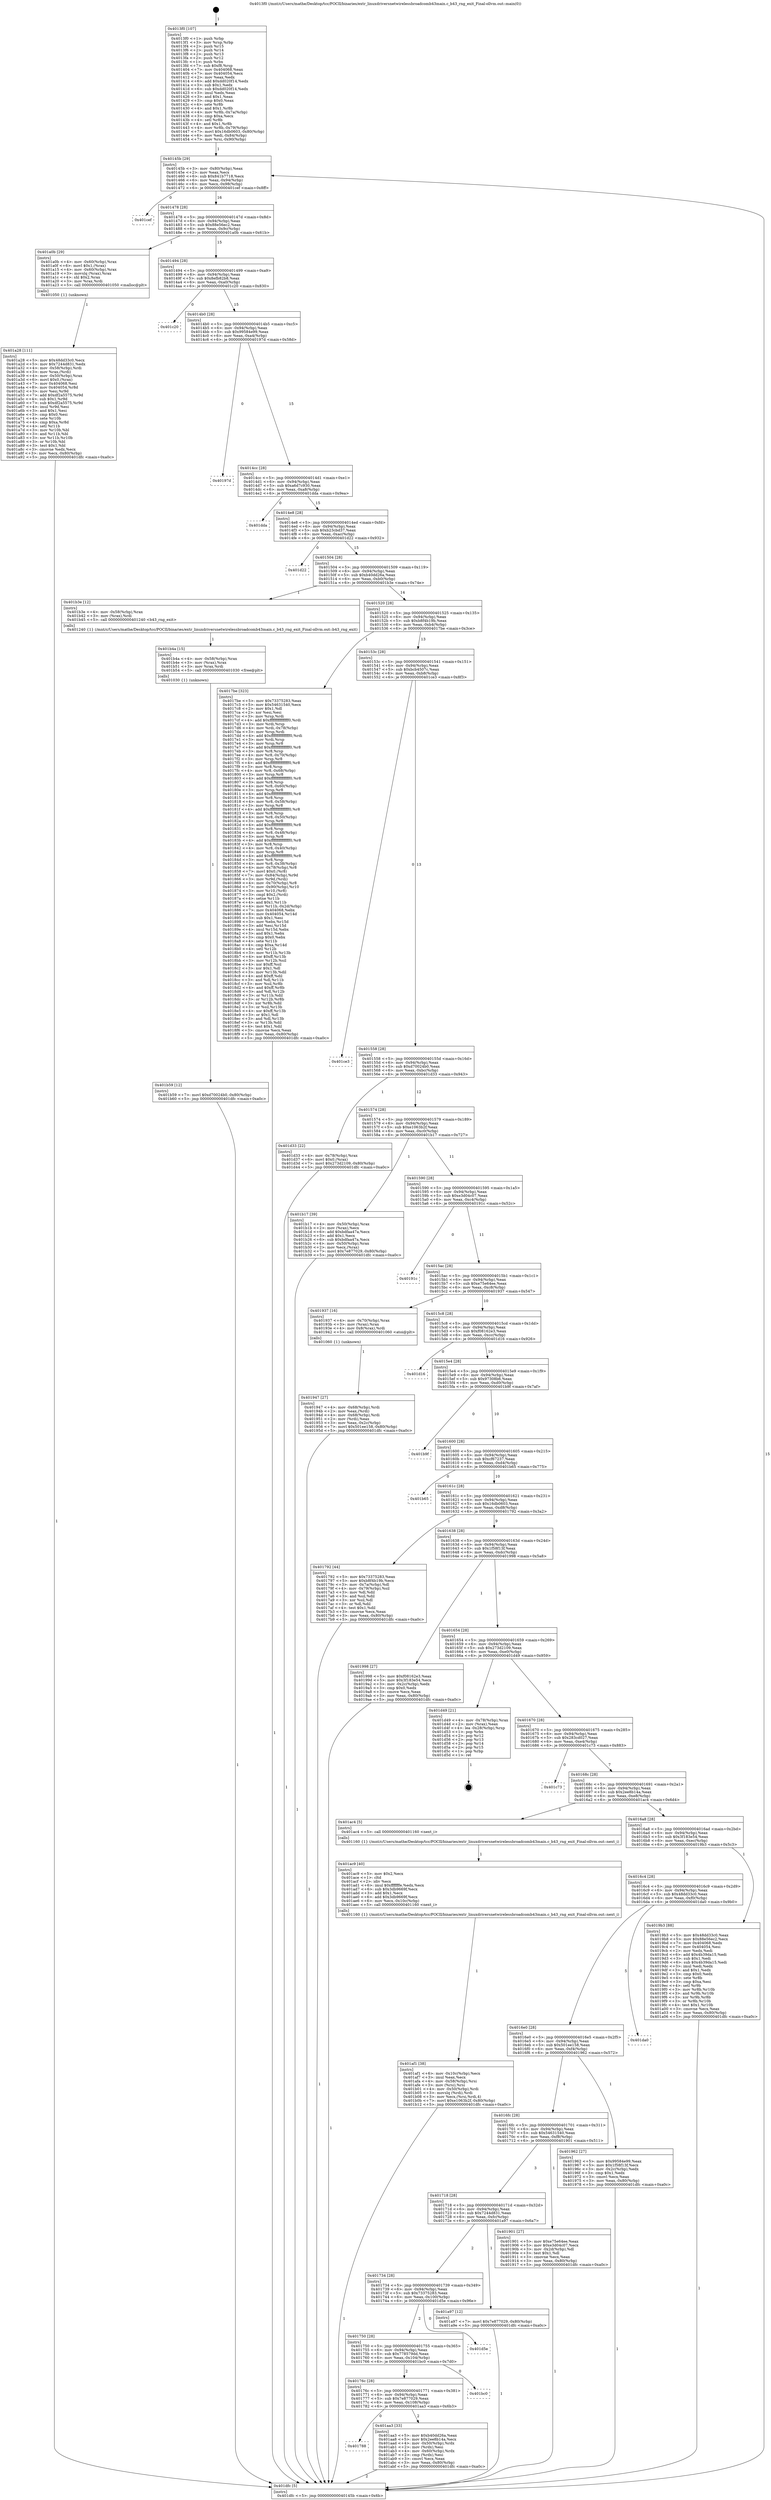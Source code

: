 digraph "0x4013f0" {
  label = "0x4013f0 (/mnt/c/Users/mathe/Desktop/tcc/POCII/binaries/extr_linuxdriversnetwirelessbroadcomb43main.c_b43_rng_exit_Final-ollvm.out::main(0))"
  labelloc = "t"
  node[shape=record]

  Entry [label="",width=0.3,height=0.3,shape=circle,fillcolor=black,style=filled]
  "0x40145b" [label="{
     0x40145b [29]\l
     | [instrs]\l
     &nbsp;&nbsp;0x40145b \<+3\>: mov -0x80(%rbp),%eax\l
     &nbsp;&nbsp;0x40145e \<+2\>: mov %eax,%ecx\l
     &nbsp;&nbsp;0x401460 \<+6\>: sub $0x841b7718,%ecx\l
     &nbsp;&nbsp;0x401466 \<+6\>: mov %eax,-0x94(%rbp)\l
     &nbsp;&nbsp;0x40146c \<+6\>: mov %ecx,-0x98(%rbp)\l
     &nbsp;&nbsp;0x401472 \<+6\>: je 0000000000401cef \<main+0x8ff\>\l
  }"]
  "0x401cef" [label="{
     0x401cef\l
  }", style=dashed]
  "0x401478" [label="{
     0x401478 [28]\l
     | [instrs]\l
     &nbsp;&nbsp;0x401478 \<+5\>: jmp 000000000040147d \<main+0x8d\>\l
     &nbsp;&nbsp;0x40147d \<+6\>: mov -0x94(%rbp),%eax\l
     &nbsp;&nbsp;0x401483 \<+5\>: sub $0x88e56ec2,%eax\l
     &nbsp;&nbsp;0x401488 \<+6\>: mov %eax,-0x9c(%rbp)\l
     &nbsp;&nbsp;0x40148e \<+6\>: je 0000000000401a0b \<main+0x61b\>\l
  }"]
  Exit [label="",width=0.3,height=0.3,shape=circle,fillcolor=black,style=filled,peripheries=2]
  "0x401a0b" [label="{
     0x401a0b [29]\l
     | [instrs]\l
     &nbsp;&nbsp;0x401a0b \<+4\>: mov -0x60(%rbp),%rax\l
     &nbsp;&nbsp;0x401a0f \<+6\>: movl $0x1,(%rax)\l
     &nbsp;&nbsp;0x401a15 \<+4\>: mov -0x60(%rbp),%rax\l
     &nbsp;&nbsp;0x401a19 \<+3\>: movslq (%rax),%rax\l
     &nbsp;&nbsp;0x401a1c \<+4\>: shl $0x2,%rax\l
     &nbsp;&nbsp;0x401a20 \<+3\>: mov %rax,%rdi\l
     &nbsp;&nbsp;0x401a23 \<+5\>: call 0000000000401050 \<malloc@plt\>\l
     | [calls]\l
     &nbsp;&nbsp;0x401050 \{1\} (unknown)\l
  }"]
  "0x401494" [label="{
     0x401494 [28]\l
     | [instrs]\l
     &nbsp;&nbsp;0x401494 \<+5\>: jmp 0000000000401499 \<main+0xa9\>\l
     &nbsp;&nbsp;0x401499 \<+6\>: mov -0x94(%rbp),%eax\l
     &nbsp;&nbsp;0x40149f \<+5\>: sub $0x8efb82b8,%eax\l
     &nbsp;&nbsp;0x4014a4 \<+6\>: mov %eax,-0xa0(%rbp)\l
     &nbsp;&nbsp;0x4014aa \<+6\>: je 0000000000401c20 \<main+0x830\>\l
  }"]
  "0x401b59" [label="{
     0x401b59 [12]\l
     | [instrs]\l
     &nbsp;&nbsp;0x401b59 \<+7\>: movl $0xd70024b0,-0x80(%rbp)\l
     &nbsp;&nbsp;0x401b60 \<+5\>: jmp 0000000000401dfc \<main+0xa0c\>\l
  }"]
  "0x401c20" [label="{
     0x401c20\l
  }", style=dashed]
  "0x4014b0" [label="{
     0x4014b0 [28]\l
     | [instrs]\l
     &nbsp;&nbsp;0x4014b0 \<+5\>: jmp 00000000004014b5 \<main+0xc5\>\l
     &nbsp;&nbsp;0x4014b5 \<+6\>: mov -0x94(%rbp),%eax\l
     &nbsp;&nbsp;0x4014bb \<+5\>: sub $0x99584e99,%eax\l
     &nbsp;&nbsp;0x4014c0 \<+6\>: mov %eax,-0xa4(%rbp)\l
     &nbsp;&nbsp;0x4014c6 \<+6\>: je 000000000040197d \<main+0x58d\>\l
  }"]
  "0x401b4a" [label="{
     0x401b4a [15]\l
     | [instrs]\l
     &nbsp;&nbsp;0x401b4a \<+4\>: mov -0x58(%rbp),%rax\l
     &nbsp;&nbsp;0x401b4e \<+3\>: mov (%rax),%rax\l
     &nbsp;&nbsp;0x401b51 \<+3\>: mov %rax,%rdi\l
     &nbsp;&nbsp;0x401b54 \<+5\>: call 0000000000401030 \<free@plt\>\l
     | [calls]\l
     &nbsp;&nbsp;0x401030 \{1\} (unknown)\l
  }"]
  "0x40197d" [label="{
     0x40197d\l
  }", style=dashed]
  "0x4014cc" [label="{
     0x4014cc [28]\l
     | [instrs]\l
     &nbsp;&nbsp;0x4014cc \<+5\>: jmp 00000000004014d1 \<main+0xe1\>\l
     &nbsp;&nbsp;0x4014d1 \<+6\>: mov -0x94(%rbp),%eax\l
     &nbsp;&nbsp;0x4014d7 \<+5\>: sub $0xa6d7c930,%eax\l
     &nbsp;&nbsp;0x4014dc \<+6\>: mov %eax,-0xa8(%rbp)\l
     &nbsp;&nbsp;0x4014e2 \<+6\>: je 0000000000401dda \<main+0x9ea\>\l
  }"]
  "0x401af1" [label="{
     0x401af1 [38]\l
     | [instrs]\l
     &nbsp;&nbsp;0x401af1 \<+6\>: mov -0x10c(%rbp),%ecx\l
     &nbsp;&nbsp;0x401af7 \<+3\>: imul %eax,%ecx\l
     &nbsp;&nbsp;0x401afa \<+4\>: mov -0x58(%rbp),%rsi\l
     &nbsp;&nbsp;0x401afe \<+3\>: mov (%rsi),%rsi\l
     &nbsp;&nbsp;0x401b01 \<+4\>: mov -0x50(%rbp),%rdi\l
     &nbsp;&nbsp;0x401b05 \<+3\>: movslq (%rdi),%rdi\l
     &nbsp;&nbsp;0x401b08 \<+3\>: mov %ecx,(%rsi,%rdi,4)\l
     &nbsp;&nbsp;0x401b0b \<+7\>: movl $0xe1063b2f,-0x80(%rbp)\l
     &nbsp;&nbsp;0x401b12 \<+5\>: jmp 0000000000401dfc \<main+0xa0c\>\l
  }"]
  "0x401dda" [label="{
     0x401dda\l
  }", style=dashed]
  "0x4014e8" [label="{
     0x4014e8 [28]\l
     | [instrs]\l
     &nbsp;&nbsp;0x4014e8 \<+5\>: jmp 00000000004014ed \<main+0xfd\>\l
     &nbsp;&nbsp;0x4014ed \<+6\>: mov -0x94(%rbp),%eax\l
     &nbsp;&nbsp;0x4014f3 \<+5\>: sub $0xb23cbd37,%eax\l
     &nbsp;&nbsp;0x4014f8 \<+6\>: mov %eax,-0xac(%rbp)\l
     &nbsp;&nbsp;0x4014fe \<+6\>: je 0000000000401d22 \<main+0x932\>\l
  }"]
  "0x401ac9" [label="{
     0x401ac9 [40]\l
     | [instrs]\l
     &nbsp;&nbsp;0x401ac9 \<+5\>: mov $0x2,%ecx\l
     &nbsp;&nbsp;0x401ace \<+1\>: cltd\l
     &nbsp;&nbsp;0x401acf \<+2\>: idiv %ecx\l
     &nbsp;&nbsp;0x401ad1 \<+6\>: imul $0xfffffffe,%edx,%ecx\l
     &nbsp;&nbsp;0x401ad7 \<+6\>: sub $0x3db9669f,%ecx\l
     &nbsp;&nbsp;0x401add \<+3\>: add $0x1,%ecx\l
     &nbsp;&nbsp;0x401ae0 \<+6\>: add $0x3db9669f,%ecx\l
     &nbsp;&nbsp;0x401ae6 \<+6\>: mov %ecx,-0x10c(%rbp)\l
     &nbsp;&nbsp;0x401aec \<+5\>: call 0000000000401160 \<next_i\>\l
     | [calls]\l
     &nbsp;&nbsp;0x401160 \{1\} (/mnt/c/Users/mathe/Desktop/tcc/POCII/binaries/extr_linuxdriversnetwirelessbroadcomb43main.c_b43_rng_exit_Final-ollvm.out::next_i)\l
  }"]
  "0x401d22" [label="{
     0x401d22\l
  }", style=dashed]
  "0x401504" [label="{
     0x401504 [28]\l
     | [instrs]\l
     &nbsp;&nbsp;0x401504 \<+5\>: jmp 0000000000401509 \<main+0x119\>\l
     &nbsp;&nbsp;0x401509 \<+6\>: mov -0x94(%rbp),%eax\l
     &nbsp;&nbsp;0x40150f \<+5\>: sub $0xb40dd26a,%eax\l
     &nbsp;&nbsp;0x401514 \<+6\>: mov %eax,-0xb0(%rbp)\l
     &nbsp;&nbsp;0x40151a \<+6\>: je 0000000000401b3e \<main+0x74e\>\l
  }"]
  "0x401788" [label="{
     0x401788\l
  }", style=dashed]
  "0x401b3e" [label="{
     0x401b3e [12]\l
     | [instrs]\l
     &nbsp;&nbsp;0x401b3e \<+4\>: mov -0x58(%rbp),%rax\l
     &nbsp;&nbsp;0x401b42 \<+3\>: mov (%rax),%rdi\l
     &nbsp;&nbsp;0x401b45 \<+5\>: call 0000000000401240 \<b43_rng_exit\>\l
     | [calls]\l
     &nbsp;&nbsp;0x401240 \{1\} (/mnt/c/Users/mathe/Desktop/tcc/POCII/binaries/extr_linuxdriversnetwirelessbroadcomb43main.c_b43_rng_exit_Final-ollvm.out::b43_rng_exit)\l
  }"]
  "0x401520" [label="{
     0x401520 [28]\l
     | [instrs]\l
     &nbsp;&nbsp;0x401520 \<+5\>: jmp 0000000000401525 \<main+0x135\>\l
     &nbsp;&nbsp;0x401525 \<+6\>: mov -0x94(%rbp),%eax\l
     &nbsp;&nbsp;0x40152b \<+5\>: sub $0xb8f4b19b,%eax\l
     &nbsp;&nbsp;0x401530 \<+6\>: mov %eax,-0xb4(%rbp)\l
     &nbsp;&nbsp;0x401536 \<+6\>: je 00000000004017be \<main+0x3ce\>\l
  }"]
  "0x401aa3" [label="{
     0x401aa3 [33]\l
     | [instrs]\l
     &nbsp;&nbsp;0x401aa3 \<+5\>: mov $0xb40dd26a,%eax\l
     &nbsp;&nbsp;0x401aa8 \<+5\>: mov $0x2ee8b14a,%ecx\l
     &nbsp;&nbsp;0x401aad \<+4\>: mov -0x50(%rbp),%rdx\l
     &nbsp;&nbsp;0x401ab1 \<+2\>: mov (%rdx),%esi\l
     &nbsp;&nbsp;0x401ab3 \<+4\>: mov -0x60(%rbp),%rdx\l
     &nbsp;&nbsp;0x401ab7 \<+2\>: cmp (%rdx),%esi\l
     &nbsp;&nbsp;0x401ab9 \<+3\>: cmovl %ecx,%eax\l
     &nbsp;&nbsp;0x401abc \<+3\>: mov %eax,-0x80(%rbp)\l
     &nbsp;&nbsp;0x401abf \<+5\>: jmp 0000000000401dfc \<main+0xa0c\>\l
  }"]
  "0x4017be" [label="{
     0x4017be [323]\l
     | [instrs]\l
     &nbsp;&nbsp;0x4017be \<+5\>: mov $0x73375283,%eax\l
     &nbsp;&nbsp;0x4017c3 \<+5\>: mov $0x54631540,%ecx\l
     &nbsp;&nbsp;0x4017c8 \<+2\>: mov $0x1,%dl\l
     &nbsp;&nbsp;0x4017ca \<+2\>: xor %esi,%esi\l
     &nbsp;&nbsp;0x4017cc \<+3\>: mov %rsp,%rdi\l
     &nbsp;&nbsp;0x4017cf \<+4\>: add $0xfffffffffffffff0,%rdi\l
     &nbsp;&nbsp;0x4017d3 \<+3\>: mov %rdi,%rsp\l
     &nbsp;&nbsp;0x4017d6 \<+4\>: mov %rdi,-0x78(%rbp)\l
     &nbsp;&nbsp;0x4017da \<+3\>: mov %rsp,%rdi\l
     &nbsp;&nbsp;0x4017dd \<+4\>: add $0xfffffffffffffff0,%rdi\l
     &nbsp;&nbsp;0x4017e1 \<+3\>: mov %rdi,%rsp\l
     &nbsp;&nbsp;0x4017e4 \<+3\>: mov %rsp,%r8\l
     &nbsp;&nbsp;0x4017e7 \<+4\>: add $0xfffffffffffffff0,%r8\l
     &nbsp;&nbsp;0x4017eb \<+3\>: mov %r8,%rsp\l
     &nbsp;&nbsp;0x4017ee \<+4\>: mov %r8,-0x70(%rbp)\l
     &nbsp;&nbsp;0x4017f2 \<+3\>: mov %rsp,%r8\l
     &nbsp;&nbsp;0x4017f5 \<+4\>: add $0xfffffffffffffff0,%r8\l
     &nbsp;&nbsp;0x4017f9 \<+3\>: mov %r8,%rsp\l
     &nbsp;&nbsp;0x4017fc \<+4\>: mov %r8,-0x68(%rbp)\l
     &nbsp;&nbsp;0x401800 \<+3\>: mov %rsp,%r8\l
     &nbsp;&nbsp;0x401803 \<+4\>: add $0xfffffffffffffff0,%r8\l
     &nbsp;&nbsp;0x401807 \<+3\>: mov %r8,%rsp\l
     &nbsp;&nbsp;0x40180a \<+4\>: mov %r8,-0x60(%rbp)\l
     &nbsp;&nbsp;0x40180e \<+3\>: mov %rsp,%r8\l
     &nbsp;&nbsp;0x401811 \<+4\>: add $0xfffffffffffffff0,%r8\l
     &nbsp;&nbsp;0x401815 \<+3\>: mov %r8,%rsp\l
     &nbsp;&nbsp;0x401818 \<+4\>: mov %r8,-0x58(%rbp)\l
     &nbsp;&nbsp;0x40181c \<+3\>: mov %rsp,%r8\l
     &nbsp;&nbsp;0x40181f \<+4\>: add $0xfffffffffffffff0,%r8\l
     &nbsp;&nbsp;0x401823 \<+3\>: mov %r8,%rsp\l
     &nbsp;&nbsp;0x401826 \<+4\>: mov %r8,-0x50(%rbp)\l
     &nbsp;&nbsp;0x40182a \<+3\>: mov %rsp,%r8\l
     &nbsp;&nbsp;0x40182d \<+4\>: add $0xfffffffffffffff0,%r8\l
     &nbsp;&nbsp;0x401831 \<+3\>: mov %r8,%rsp\l
     &nbsp;&nbsp;0x401834 \<+4\>: mov %r8,-0x48(%rbp)\l
     &nbsp;&nbsp;0x401838 \<+3\>: mov %rsp,%r8\l
     &nbsp;&nbsp;0x40183b \<+4\>: add $0xfffffffffffffff0,%r8\l
     &nbsp;&nbsp;0x40183f \<+3\>: mov %r8,%rsp\l
     &nbsp;&nbsp;0x401842 \<+4\>: mov %r8,-0x40(%rbp)\l
     &nbsp;&nbsp;0x401846 \<+3\>: mov %rsp,%r8\l
     &nbsp;&nbsp;0x401849 \<+4\>: add $0xfffffffffffffff0,%r8\l
     &nbsp;&nbsp;0x40184d \<+3\>: mov %r8,%rsp\l
     &nbsp;&nbsp;0x401850 \<+4\>: mov %r8,-0x38(%rbp)\l
     &nbsp;&nbsp;0x401854 \<+4\>: mov -0x78(%rbp),%r8\l
     &nbsp;&nbsp;0x401858 \<+7\>: movl $0x0,(%r8)\l
     &nbsp;&nbsp;0x40185f \<+7\>: mov -0x84(%rbp),%r9d\l
     &nbsp;&nbsp;0x401866 \<+3\>: mov %r9d,(%rdi)\l
     &nbsp;&nbsp;0x401869 \<+4\>: mov -0x70(%rbp),%r8\l
     &nbsp;&nbsp;0x40186d \<+7\>: mov -0x90(%rbp),%r10\l
     &nbsp;&nbsp;0x401874 \<+3\>: mov %r10,(%r8)\l
     &nbsp;&nbsp;0x401877 \<+3\>: cmpl $0x2,(%rdi)\l
     &nbsp;&nbsp;0x40187a \<+4\>: setne %r11b\l
     &nbsp;&nbsp;0x40187e \<+4\>: and $0x1,%r11b\l
     &nbsp;&nbsp;0x401882 \<+4\>: mov %r11b,-0x2d(%rbp)\l
     &nbsp;&nbsp;0x401886 \<+7\>: mov 0x404068,%ebx\l
     &nbsp;&nbsp;0x40188d \<+8\>: mov 0x404054,%r14d\l
     &nbsp;&nbsp;0x401895 \<+3\>: sub $0x1,%esi\l
     &nbsp;&nbsp;0x401898 \<+3\>: mov %ebx,%r15d\l
     &nbsp;&nbsp;0x40189b \<+3\>: add %esi,%r15d\l
     &nbsp;&nbsp;0x40189e \<+4\>: imul %r15d,%ebx\l
     &nbsp;&nbsp;0x4018a2 \<+3\>: and $0x1,%ebx\l
     &nbsp;&nbsp;0x4018a5 \<+3\>: cmp $0x0,%ebx\l
     &nbsp;&nbsp;0x4018a8 \<+4\>: sete %r11b\l
     &nbsp;&nbsp;0x4018ac \<+4\>: cmp $0xa,%r14d\l
     &nbsp;&nbsp;0x4018b0 \<+4\>: setl %r12b\l
     &nbsp;&nbsp;0x4018b4 \<+3\>: mov %r11b,%r13b\l
     &nbsp;&nbsp;0x4018b7 \<+4\>: xor $0xff,%r13b\l
     &nbsp;&nbsp;0x4018bb \<+3\>: mov %r12b,%sil\l
     &nbsp;&nbsp;0x4018be \<+4\>: xor $0xff,%sil\l
     &nbsp;&nbsp;0x4018c2 \<+3\>: xor $0x1,%dl\l
     &nbsp;&nbsp;0x4018c5 \<+3\>: mov %r13b,%dil\l
     &nbsp;&nbsp;0x4018c8 \<+4\>: and $0xff,%dil\l
     &nbsp;&nbsp;0x4018cc \<+3\>: and %dl,%r11b\l
     &nbsp;&nbsp;0x4018cf \<+3\>: mov %sil,%r8b\l
     &nbsp;&nbsp;0x4018d2 \<+4\>: and $0xff,%r8b\l
     &nbsp;&nbsp;0x4018d6 \<+3\>: and %dl,%r12b\l
     &nbsp;&nbsp;0x4018d9 \<+3\>: or %r11b,%dil\l
     &nbsp;&nbsp;0x4018dc \<+3\>: or %r12b,%r8b\l
     &nbsp;&nbsp;0x4018df \<+3\>: xor %r8b,%dil\l
     &nbsp;&nbsp;0x4018e2 \<+3\>: or %sil,%r13b\l
     &nbsp;&nbsp;0x4018e5 \<+4\>: xor $0xff,%r13b\l
     &nbsp;&nbsp;0x4018e9 \<+3\>: or $0x1,%dl\l
     &nbsp;&nbsp;0x4018ec \<+3\>: and %dl,%r13b\l
     &nbsp;&nbsp;0x4018ef \<+3\>: or %r13b,%dil\l
     &nbsp;&nbsp;0x4018f2 \<+4\>: test $0x1,%dil\l
     &nbsp;&nbsp;0x4018f6 \<+3\>: cmovne %ecx,%eax\l
     &nbsp;&nbsp;0x4018f9 \<+3\>: mov %eax,-0x80(%rbp)\l
     &nbsp;&nbsp;0x4018fc \<+5\>: jmp 0000000000401dfc \<main+0xa0c\>\l
  }"]
  "0x40153c" [label="{
     0x40153c [28]\l
     | [instrs]\l
     &nbsp;&nbsp;0x40153c \<+5\>: jmp 0000000000401541 \<main+0x151\>\l
     &nbsp;&nbsp;0x401541 \<+6\>: mov -0x94(%rbp),%eax\l
     &nbsp;&nbsp;0x401547 \<+5\>: sub $0xbcb4507c,%eax\l
     &nbsp;&nbsp;0x40154c \<+6\>: mov %eax,-0xb8(%rbp)\l
     &nbsp;&nbsp;0x401552 \<+6\>: je 0000000000401ce3 \<main+0x8f3\>\l
  }"]
  "0x40176c" [label="{
     0x40176c [28]\l
     | [instrs]\l
     &nbsp;&nbsp;0x40176c \<+5\>: jmp 0000000000401771 \<main+0x381\>\l
     &nbsp;&nbsp;0x401771 \<+6\>: mov -0x94(%rbp),%eax\l
     &nbsp;&nbsp;0x401777 \<+5\>: sub $0x7e877029,%eax\l
     &nbsp;&nbsp;0x40177c \<+6\>: mov %eax,-0x108(%rbp)\l
     &nbsp;&nbsp;0x401782 \<+6\>: je 0000000000401aa3 \<main+0x6b3\>\l
  }"]
  "0x401ce3" [label="{
     0x401ce3\l
  }", style=dashed]
  "0x401558" [label="{
     0x401558 [28]\l
     | [instrs]\l
     &nbsp;&nbsp;0x401558 \<+5\>: jmp 000000000040155d \<main+0x16d\>\l
     &nbsp;&nbsp;0x40155d \<+6\>: mov -0x94(%rbp),%eax\l
     &nbsp;&nbsp;0x401563 \<+5\>: sub $0xd70024b0,%eax\l
     &nbsp;&nbsp;0x401568 \<+6\>: mov %eax,-0xbc(%rbp)\l
     &nbsp;&nbsp;0x40156e \<+6\>: je 0000000000401d33 \<main+0x943\>\l
  }"]
  "0x401bc0" [label="{
     0x401bc0\l
  }", style=dashed]
  "0x401d33" [label="{
     0x401d33 [22]\l
     | [instrs]\l
     &nbsp;&nbsp;0x401d33 \<+4\>: mov -0x78(%rbp),%rax\l
     &nbsp;&nbsp;0x401d37 \<+6\>: movl $0x0,(%rax)\l
     &nbsp;&nbsp;0x401d3d \<+7\>: movl $0x273d2109,-0x80(%rbp)\l
     &nbsp;&nbsp;0x401d44 \<+5\>: jmp 0000000000401dfc \<main+0xa0c\>\l
  }"]
  "0x401574" [label="{
     0x401574 [28]\l
     | [instrs]\l
     &nbsp;&nbsp;0x401574 \<+5\>: jmp 0000000000401579 \<main+0x189\>\l
     &nbsp;&nbsp;0x401579 \<+6\>: mov -0x94(%rbp),%eax\l
     &nbsp;&nbsp;0x40157f \<+5\>: sub $0xe1063b2f,%eax\l
     &nbsp;&nbsp;0x401584 \<+6\>: mov %eax,-0xc0(%rbp)\l
     &nbsp;&nbsp;0x40158a \<+6\>: je 0000000000401b17 \<main+0x727\>\l
  }"]
  "0x401750" [label="{
     0x401750 [28]\l
     | [instrs]\l
     &nbsp;&nbsp;0x401750 \<+5\>: jmp 0000000000401755 \<main+0x365\>\l
     &nbsp;&nbsp;0x401755 \<+6\>: mov -0x94(%rbp),%eax\l
     &nbsp;&nbsp;0x40175b \<+5\>: sub $0x778579dd,%eax\l
     &nbsp;&nbsp;0x401760 \<+6\>: mov %eax,-0x104(%rbp)\l
     &nbsp;&nbsp;0x401766 \<+6\>: je 0000000000401bc0 \<main+0x7d0\>\l
  }"]
  "0x401b17" [label="{
     0x401b17 [39]\l
     | [instrs]\l
     &nbsp;&nbsp;0x401b17 \<+4\>: mov -0x50(%rbp),%rax\l
     &nbsp;&nbsp;0x401b1b \<+2\>: mov (%rax),%ecx\l
     &nbsp;&nbsp;0x401b1d \<+6\>: add $0xbdfaa47a,%ecx\l
     &nbsp;&nbsp;0x401b23 \<+3\>: add $0x1,%ecx\l
     &nbsp;&nbsp;0x401b26 \<+6\>: sub $0xbdfaa47a,%ecx\l
     &nbsp;&nbsp;0x401b2c \<+4\>: mov -0x50(%rbp),%rax\l
     &nbsp;&nbsp;0x401b30 \<+2\>: mov %ecx,(%rax)\l
     &nbsp;&nbsp;0x401b32 \<+7\>: movl $0x7e877029,-0x80(%rbp)\l
     &nbsp;&nbsp;0x401b39 \<+5\>: jmp 0000000000401dfc \<main+0xa0c\>\l
  }"]
  "0x401590" [label="{
     0x401590 [28]\l
     | [instrs]\l
     &nbsp;&nbsp;0x401590 \<+5\>: jmp 0000000000401595 \<main+0x1a5\>\l
     &nbsp;&nbsp;0x401595 \<+6\>: mov -0x94(%rbp),%eax\l
     &nbsp;&nbsp;0x40159b \<+5\>: sub $0xe3d04c07,%eax\l
     &nbsp;&nbsp;0x4015a0 \<+6\>: mov %eax,-0xc4(%rbp)\l
     &nbsp;&nbsp;0x4015a6 \<+6\>: je 000000000040191c \<main+0x52c\>\l
  }"]
  "0x401d5e" [label="{
     0x401d5e\l
  }", style=dashed]
  "0x40191c" [label="{
     0x40191c\l
  }", style=dashed]
  "0x4015ac" [label="{
     0x4015ac [28]\l
     | [instrs]\l
     &nbsp;&nbsp;0x4015ac \<+5\>: jmp 00000000004015b1 \<main+0x1c1\>\l
     &nbsp;&nbsp;0x4015b1 \<+6\>: mov -0x94(%rbp),%eax\l
     &nbsp;&nbsp;0x4015b7 \<+5\>: sub $0xe75e64ee,%eax\l
     &nbsp;&nbsp;0x4015bc \<+6\>: mov %eax,-0xc8(%rbp)\l
     &nbsp;&nbsp;0x4015c2 \<+6\>: je 0000000000401937 \<main+0x547\>\l
  }"]
  "0x401734" [label="{
     0x401734 [28]\l
     | [instrs]\l
     &nbsp;&nbsp;0x401734 \<+5\>: jmp 0000000000401739 \<main+0x349\>\l
     &nbsp;&nbsp;0x401739 \<+6\>: mov -0x94(%rbp),%eax\l
     &nbsp;&nbsp;0x40173f \<+5\>: sub $0x73375283,%eax\l
     &nbsp;&nbsp;0x401744 \<+6\>: mov %eax,-0x100(%rbp)\l
     &nbsp;&nbsp;0x40174a \<+6\>: je 0000000000401d5e \<main+0x96e\>\l
  }"]
  "0x401937" [label="{
     0x401937 [16]\l
     | [instrs]\l
     &nbsp;&nbsp;0x401937 \<+4\>: mov -0x70(%rbp),%rax\l
     &nbsp;&nbsp;0x40193b \<+3\>: mov (%rax),%rax\l
     &nbsp;&nbsp;0x40193e \<+4\>: mov 0x8(%rax),%rdi\l
     &nbsp;&nbsp;0x401942 \<+5\>: call 0000000000401060 \<atoi@plt\>\l
     | [calls]\l
     &nbsp;&nbsp;0x401060 \{1\} (unknown)\l
  }"]
  "0x4015c8" [label="{
     0x4015c8 [28]\l
     | [instrs]\l
     &nbsp;&nbsp;0x4015c8 \<+5\>: jmp 00000000004015cd \<main+0x1dd\>\l
     &nbsp;&nbsp;0x4015cd \<+6\>: mov -0x94(%rbp),%eax\l
     &nbsp;&nbsp;0x4015d3 \<+5\>: sub $0xf08162e3,%eax\l
     &nbsp;&nbsp;0x4015d8 \<+6\>: mov %eax,-0xcc(%rbp)\l
     &nbsp;&nbsp;0x4015de \<+6\>: je 0000000000401d16 \<main+0x926\>\l
  }"]
  "0x401a97" [label="{
     0x401a97 [12]\l
     | [instrs]\l
     &nbsp;&nbsp;0x401a97 \<+7\>: movl $0x7e877029,-0x80(%rbp)\l
     &nbsp;&nbsp;0x401a9e \<+5\>: jmp 0000000000401dfc \<main+0xa0c\>\l
  }"]
  "0x401d16" [label="{
     0x401d16\l
  }", style=dashed]
  "0x4015e4" [label="{
     0x4015e4 [28]\l
     | [instrs]\l
     &nbsp;&nbsp;0x4015e4 \<+5\>: jmp 00000000004015e9 \<main+0x1f9\>\l
     &nbsp;&nbsp;0x4015e9 \<+6\>: mov -0x94(%rbp),%eax\l
     &nbsp;&nbsp;0x4015ef \<+5\>: sub $0x97308b6,%eax\l
     &nbsp;&nbsp;0x4015f4 \<+6\>: mov %eax,-0xd0(%rbp)\l
     &nbsp;&nbsp;0x4015fa \<+6\>: je 0000000000401b9f \<main+0x7af\>\l
  }"]
  "0x401a28" [label="{
     0x401a28 [111]\l
     | [instrs]\l
     &nbsp;&nbsp;0x401a28 \<+5\>: mov $0x48dd33c0,%ecx\l
     &nbsp;&nbsp;0x401a2d \<+5\>: mov $0x7244d831,%edx\l
     &nbsp;&nbsp;0x401a32 \<+4\>: mov -0x58(%rbp),%rdi\l
     &nbsp;&nbsp;0x401a36 \<+3\>: mov %rax,(%rdi)\l
     &nbsp;&nbsp;0x401a39 \<+4\>: mov -0x50(%rbp),%rax\l
     &nbsp;&nbsp;0x401a3d \<+6\>: movl $0x0,(%rax)\l
     &nbsp;&nbsp;0x401a43 \<+7\>: mov 0x404068,%esi\l
     &nbsp;&nbsp;0x401a4a \<+8\>: mov 0x404054,%r8d\l
     &nbsp;&nbsp;0x401a52 \<+3\>: mov %esi,%r9d\l
     &nbsp;&nbsp;0x401a55 \<+7\>: add $0xdf2a5575,%r9d\l
     &nbsp;&nbsp;0x401a5c \<+4\>: sub $0x1,%r9d\l
     &nbsp;&nbsp;0x401a60 \<+7\>: sub $0xdf2a5575,%r9d\l
     &nbsp;&nbsp;0x401a67 \<+4\>: imul %r9d,%esi\l
     &nbsp;&nbsp;0x401a6b \<+3\>: and $0x1,%esi\l
     &nbsp;&nbsp;0x401a6e \<+3\>: cmp $0x0,%esi\l
     &nbsp;&nbsp;0x401a71 \<+4\>: sete %r10b\l
     &nbsp;&nbsp;0x401a75 \<+4\>: cmp $0xa,%r8d\l
     &nbsp;&nbsp;0x401a79 \<+4\>: setl %r11b\l
     &nbsp;&nbsp;0x401a7d \<+3\>: mov %r10b,%bl\l
     &nbsp;&nbsp;0x401a80 \<+3\>: and %r11b,%bl\l
     &nbsp;&nbsp;0x401a83 \<+3\>: xor %r11b,%r10b\l
     &nbsp;&nbsp;0x401a86 \<+3\>: or %r10b,%bl\l
     &nbsp;&nbsp;0x401a89 \<+3\>: test $0x1,%bl\l
     &nbsp;&nbsp;0x401a8c \<+3\>: cmovne %edx,%ecx\l
     &nbsp;&nbsp;0x401a8f \<+3\>: mov %ecx,-0x80(%rbp)\l
     &nbsp;&nbsp;0x401a92 \<+5\>: jmp 0000000000401dfc \<main+0xa0c\>\l
  }"]
  "0x401b9f" [label="{
     0x401b9f\l
  }", style=dashed]
  "0x401600" [label="{
     0x401600 [28]\l
     | [instrs]\l
     &nbsp;&nbsp;0x401600 \<+5\>: jmp 0000000000401605 \<main+0x215\>\l
     &nbsp;&nbsp;0x401605 \<+6\>: mov -0x94(%rbp),%eax\l
     &nbsp;&nbsp;0x40160b \<+5\>: sub $0xcf67237,%eax\l
     &nbsp;&nbsp;0x401610 \<+6\>: mov %eax,-0xd4(%rbp)\l
     &nbsp;&nbsp;0x401616 \<+6\>: je 0000000000401b65 \<main+0x775\>\l
  }"]
  "0x401947" [label="{
     0x401947 [27]\l
     | [instrs]\l
     &nbsp;&nbsp;0x401947 \<+4\>: mov -0x68(%rbp),%rdi\l
     &nbsp;&nbsp;0x40194b \<+2\>: mov %eax,(%rdi)\l
     &nbsp;&nbsp;0x40194d \<+4\>: mov -0x68(%rbp),%rdi\l
     &nbsp;&nbsp;0x401951 \<+2\>: mov (%rdi),%eax\l
     &nbsp;&nbsp;0x401953 \<+3\>: mov %eax,-0x2c(%rbp)\l
     &nbsp;&nbsp;0x401956 \<+7\>: movl $0x501ee158,-0x80(%rbp)\l
     &nbsp;&nbsp;0x40195d \<+5\>: jmp 0000000000401dfc \<main+0xa0c\>\l
  }"]
  "0x401b65" [label="{
     0x401b65\l
  }", style=dashed]
  "0x40161c" [label="{
     0x40161c [28]\l
     | [instrs]\l
     &nbsp;&nbsp;0x40161c \<+5\>: jmp 0000000000401621 \<main+0x231\>\l
     &nbsp;&nbsp;0x401621 \<+6\>: mov -0x94(%rbp),%eax\l
     &nbsp;&nbsp;0x401627 \<+5\>: sub $0x16db0603,%eax\l
     &nbsp;&nbsp;0x40162c \<+6\>: mov %eax,-0xd8(%rbp)\l
     &nbsp;&nbsp;0x401632 \<+6\>: je 0000000000401792 \<main+0x3a2\>\l
  }"]
  "0x401718" [label="{
     0x401718 [28]\l
     | [instrs]\l
     &nbsp;&nbsp;0x401718 \<+5\>: jmp 000000000040171d \<main+0x32d\>\l
     &nbsp;&nbsp;0x40171d \<+6\>: mov -0x94(%rbp),%eax\l
     &nbsp;&nbsp;0x401723 \<+5\>: sub $0x7244d831,%eax\l
     &nbsp;&nbsp;0x401728 \<+6\>: mov %eax,-0xfc(%rbp)\l
     &nbsp;&nbsp;0x40172e \<+6\>: je 0000000000401a97 \<main+0x6a7\>\l
  }"]
  "0x401792" [label="{
     0x401792 [44]\l
     | [instrs]\l
     &nbsp;&nbsp;0x401792 \<+5\>: mov $0x73375283,%eax\l
     &nbsp;&nbsp;0x401797 \<+5\>: mov $0xb8f4b19b,%ecx\l
     &nbsp;&nbsp;0x40179c \<+3\>: mov -0x7a(%rbp),%dl\l
     &nbsp;&nbsp;0x40179f \<+4\>: mov -0x79(%rbp),%sil\l
     &nbsp;&nbsp;0x4017a3 \<+3\>: mov %dl,%dil\l
     &nbsp;&nbsp;0x4017a6 \<+3\>: and %sil,%dil\l
     &nbsp;&nbsp;0x4017a9 \<+3\>: xor %sil,%dl\l
     &nbsp;&nbsp;0x4017ac \<+3\>: or %dl,%dil\l
     &nbsp;&nbsp;0x4017af \<+4\>: test $0x1,%dil\l
     &nbsp;&nbsp;0x4017b3 \<+3\>: cmovne %ecx,%eax\l
     &nbsp;&nbsp;0x4017b6 \<+3\>: mov %eax,-0x80(%rbp)\l
     &nbsp;&nbsp;0x4017b9 \<+5\>: jmp 0000000000401dfc \<main+0xa0c\>\l
  }"]
  "0x401638" [label="{
     0x401638 [28]\l
     | [instrs]\l
     &nbsp;&nbsp;0x401638 \<+5\>: jmp 000000000040163d \<main+0x24d\>\l
     &nbsp;&nbsp;0x40163d \<+6\>: mov -0x94(%rbp),%eax\l
     &nbsp;&nbsp;0x401643 \<+5\>: sub $0x1f58f13f,%eax\l
     &nbsp;&nbsp;0x401648 \<+6\>: mov %eax,-0xdc(%rbp)\l
     &nbsp;&nbsp;0x40164e \<+6\>: je 0000000000401998 \<main+0x5a8\>\l
  }"]
  "0x401dfc" [label="{
     0x401dfc [5]\l
     | [instrs]\l
     &nbsp;&nbsp;0x401dfc \<+5\>: jmp 000000000040145b \<main+0x6b\>\l
  }"]
  "0x4013f0" [label="{
     0x4013f0 [107]\l
     | [instrs]\l
     &nbsp;&nbsp;0x4013f0 \<+1\>: push %rbp\l
     &nbsp;&nbsp;0x4013f1 \<+3\>: mov %rsp,%rbp\l
     &nbsp;&nbsp;0x4013f4 \<+2\>: push %r15\l
     &nbsp;&nbsp;0x4013f6 \<+2\>: push %r14\l
     &nbsp;&nbsp;0x4013f8 \<+2\>: push %r13\l
     &nbsp;&nbsp;0x4013fa \<+2\>: push %r12\l
     &nbsp;&nbsp;0x4013fc \<+1\>: push %rbx\l
     &nbsp;&nbsp;0x4013fd \<+7\>: sub $0xf8,%rsp\l
     &nbsp;&nbsp;0x401404 \<+7\>: mov 0x404068,%eax\l
     &nbsp;&nbsp;0x40140b \<+7\>: mov 0x404054,%ecx\l
     &nbsp;&nbsp;0x401412 \<+2\>: mov %eax,%edx\l
     &nbsp;&nbsp;0x401414 \<+6\>: add $0xdd020f14,%edx\l
     &nbsp;&nbsp;0x40141a \<+3\>: sub $0x1,%edx\l
     &nbsp;&nbsp;0x40141d \<+6\>: sub $0xdd020f14,%edx\l
     &nbsp;&nbsp;0x401423 \<+3\>: imul %edx,%eax\l
     &nbsp;&nbsp;0x401426 \<+3\>: and $0x1,%eax\l
     &nbsp;&nbsp;0x401429 \<+3\>: cmp $0x0,%eax\l
     &nbsp;&nbsp;0x40142c \<+4\>: sete %r8b\l
     &nbsp;&nbsp;0x401430 \<+4\>: and $0x1,%r8b\l
     &nbsp;&nbsp;0x401434 \<+4\>: mov %r8b,-0x7a(%rbp)\l
     &nbsp;&nbsp;0x401438 \<+3\>: cmp $0xa,%ecx\l
     &nbsp;&nbsp;0x40143b \<+4\>: setl %r8b\l
     &nbsp;&nbsp;0x40143f \<+4\>: and $0x1,%r8b\l
     &nbsp;&nbsp;0x401443 \<+4\>: mov %r8b,-0x79(%rbp)\l
     &nbsp;&nbsp;0x401447 \<+7\>: movl $0x16db0603,-0x80(%rbp)\l
     &nbsp;&nbsp;0x40144e \<+6\>: mov %edi,-0x84(%rbp)\l
     &nbsp;&nbsp;0x401454 \<+7\>: mov %rsi,-0x90(%rbp)\l
  }"]
  "0x401901" [label="{
     0x401901 [27]\l
     | [instrs]\l
     &nbsp;&nbsp;0x401901 \<+5\>: mov $0xe75e64ee,%eax\l
     &nbsp;&nbsp;0x401906 \<+5\>: mov $0xe3d04c07,%ecx\l
     &nbsp;&nbsp;0x40190b \<+3\>: mov -0x2d(%rbp),%dl\l
     &nbsp;&nbsp;0x40190e \<+3\>: test $0x1,%dl\l
     &nbsp;&nbsp;0x401911 \<+3\>: cmovne %ecx,%eax\l
     &nbsp;&nbsp;0x401914 \<+3\>: mov %eax,-0x80(%rbp)\l
     &nbsp;&nbsp;0x401917 \<+5\>: jmp 0000000000401dfc \<main+0xa0c\>\l
  }"]
  "0x4016fc" [label="{
     0x4016fc [28]\l
     | [instrs]\l
     &nbsp;&nbsp;0x4016fc \<+5\>: jmp 0000000000401701 \<main+0x311\>\l
     &nbsp;&nbsp;0x401701 \<+6\>: mov -0x94(%rbp),%eax\l
     &nbsp;&nbsp;0x401707 \<+5\>: sub $0x54631540,%eax\l
     &nbsp;&nbsp;0x40170c \<+6\>: mov %eax,-0xf8(%rbp)\l
     &nbsp;&nbsp;0x401712 \<+6\>: je 0000000000401901 \<main+0x511\>\l
  }"]
  "0x401998" [label="{
     0x401998 [27]\l
     | [instrs]\l
     &nbsp;&nbsp;0x401998 \<+5\>: mov $0xf08162e3,%eax\l
     &nbsp;&nbsp;0x40199d \<+5\>: mov $0x3f183e54,%ecx\l
     &nbsp;&nbsp;0x4019a2 \<+3\>: mov -0x2c(%rbp),%edx\l
     &nbsp;&nbsp;0x4019a5 \<+3\>: cmp $0x0,%edx\l
     &nbsp;&nbsp;0x4019a8 \<+3\>: cmove %ecx,%eax\l
     &nbsp;&nbsp;0x4019ab \<+3\>: mov %eax,-0x80(%rbp)\l
     &nbsp;&nbsp;0x4019ae \<+5\>: jmp 0000000000401dfc \<main+0xa0c\>\l
  }"]
  "0x401654" [label="{
     0x401654 [28]\l
     | [instrs]\l
     &nbsp;&nbsp;0x401654 \<+5\>: jmp 0000000000401659 \<main+0x269\>\l
     &nbsp;&nbsp;0x401659 \<+6\>: mov -0x94(%rbp),%eax\l
     &nbsp;&nbsp;0x40165f \<+5\>: sub $0x273d2109,%eax\l
     &nbsp;&nbsp;0x401664 \<+6\>: mov %eax,-0xe0(%rbp)\l
     &nbsp;&nbsp;0x40166a \<+6\>: je 0000000000401d49 \<main+0x959\>\l
  }"]
  "0x401962" [label="{
     0x401962 [27]\l
     | [instrs]\l
     &nbsp;&nbsp;0x401962 \<+5\>: mov $0x99584e99,%eax\l
     &nbsp;&nbsp;0x401967 \<+5\>: mov $0x1f58f13f,%ecx\l
     &nbsp;&nbsp;0x40196c \<+3\>: mov -0x2c(%rbp),%edx\l
     &nbsp;&nbsp;0x40196f \<+3\>: cmp $0x1,%edx\l
     &nbsp;&nbsp;0x401972 \<+3\>: cmovl %ecx,%eax\l
     &nbsp;&nbsp;0x401975 \<+3\>: mov %eax,-0x80(%rbp)\l
     &nbsp;&nbsp;0x401978 \<+5\>: jmp 0000000000401dfc \<main+0xa0c\>\l
  }"]
  "0x401d49" [label="{
     0x401d49 [21]\l
     | [instrs]\l
     &nbsp;&nbsp;0x401d49 \<+4\>: mov -0x78(%rbp),%rax\l
     &nbsp;&nbsp;0x401d4d \<+2\>: mov (%rax),%eax\l
     &nbsp;&nbsp;0x401d4f \<+4\>: lea -0x28(%rbp),%rsp\l
     &nbsp;&nbsp;0x401d53 \<+1\>: pop %rbx\l
     &nbsp;&nbsp;0x401d54 \<+2\>: pop %r12\l
     &nbsp;&nbsp;0x401d56 \<+2\>: pop %r13\l
     &nbsp;&nbsp;0x401d58 \<+2\>: pop %r14\l
     &nbsp;&nbsp;0x401d5a \<+2\>: pop %r15\l
     &nbsp;&nbsp;0x401d5c \<+1\>: pop %rbp\l
     &nbsp;&nbsp;0x401d5d \<+1\>: ret\l
  }"]
  "0x401670" [label="{
     0x401670 [28]\l
     | [instrs]\l
     &nbsp;&nbsp;0x401670 \<+5\>: jmp 0000000000401675 \<main+0x285\>\l
     &nbsp;&nbsp;0x401675 \<+6\>: mov -0x94(%rbp),%eax\l
     &nbsp;&nbsp;0x40167b \<+5\>: sub $0x283cd027,%eax\l
     &nbsp;&nbsp;0x401680 \<+6\>: mov %eax,-0xe4(%rbp)\l
     &nbsp;&nbsp;0x401686 \<+6\>: je 0000000000401c73 \<main+0x883\>\l
  }"]
  "0x4016e0" [label="{
     0x4016e0 [28]\l
     | [instrs]\l
     &nbsp;&nbsp;0x4016e0 \<+5\>: jmp 00000000004016e5 \<main+0x2f5\>\l
     &nbsp;&nbsp;0x4016e5 \<+6\>: mov -0x94(%rbp),%eax\l
     &nbsp;&nbsp;0x4016eb \<+5\>: sub $0x501ee158,%eax\l
     &nbsp;&nbsp;0x4016f0 \<+6\>: mov %eax,-0xf4(%rbp)\l
     &nbsp;&nbsp;0x4016f6 \<+6\>: je 0000000000401962 \<main+0x572\>\l
  }"]
  "0x401c73" [label="{
     0x401c73\l
  }", style=dashed]
  "0x40168c" [label="{
     0x40168c [28]\l
     | [instrs]\l
     &nbsp;&nbsp;0x40168c \<+5\>: jmp 0000000000401691 \<main+0x2a1\>\l
     &nbsp;&nbsp;0x401691 \<+6\>: mov -0x94(%rbp),%eax\l
     &nbsp;&nbsp;0x401697 \<+5\>: sub $0x2ee8b14a,%eax\l
     &nbsp;&nbsp;0x40169c \<+6\>: mov %eax,-0xe8(%rbp)\l
     &nbsp;&nbsp;0x4016a2 \<+6\>: je 0000000000401ac4 \<main+0x6d4\>\l
  }"]
  "0x401da0" [label="{
     0x401da0\l
  }", style=dashed]
  "0x401ac4" [label="{
     0x401ac4 [5]\l
     | [instrs]\l
     &nbsp;&nbsp;0x401ac4 \<+5\>: call 0000000000401160 \<next_i\>\l
     | [calls]\l
     &nbsp;&nbsp;0x401160 \{1\} (/mnt/c/Users/mathe/Desktop/tcc/POCII/binaries/extr_linuxdriversnetwirelessbroadcomb43main.c_b43_rng_exit_Final-ollvm.out::next_i)\l
  }"]
  "0x4016a8" [label="{
     0x4016a8 [28]\l
     | [instrs]\l
     &nbsp;&nbsp;0x4016a8 \<+5\>: jmp 00000000004016ad \<main+0x2bd\>\l
     &nbsp;&nbsp;0x4016ad \<+6\>: mov -0x94(%rbp),%eax\l
     &nbsp;&nbsp;0x4016b3 \<+5\>: sub $0x3f183e54,%eax\l
     &nbsp;&nbsp;0x4016b8 \<+6\>: mov %eax,-0xec(%rbp)\l
     &nbsp;&nbsp;0x4016be \<+6\>: je 00000000004019b3 \<main+0x5c3\>\l
  }"]
  "0x4016c4" [label="{
     0x4016c4 [28]\l
     | [instrs]\l
     &nbsp;&nbsp;0x4016c4 \<+5\>: jmp 00000000004016c9 \<main+0x2d9\>\l
     &nbsp;&nbsp;0x4016c9 \<+6\>: mov -0x94(%rbp),%eax\l
     &nbsp;&nbsp;0x4016cf \<+5\>: sub $0x48dd33c0,%eax\l
     &nbsp;&nbsp;0x4016d4 \<+6\>: mov %eax,-0xf0(%rbp)\l
     &nbsp;&nbsp;0x4016da \<+6\>: je 0000000000401da0 \<main+0x9b0\>\l
  }"]
  "0x4019b3" [label="{
     0x4019b3 [88]\l
     | [instrs]\l
     &nbsp;&nbsp;0x4019b3 \<+5\>: mov $0x48dd33c0,%eax\l
     &nbsp;&nbsp;0x4019b8 \<+5\>: mov $0x88e56ec2,%ecx\l
     &nbsp;&nbsp;0x4019bd \<+7\>: mov 0x404068,%edx\l
     &nbsp;&nbsp;0x4019c4 \<+7\>: mov 0x404054,%esi\l
     &nbsp;&nbsp;0x4019cb \<+2\>: mov %edx,%edi\l
     &nbsp;&nbsp;0x4019cd \<+6\>: add $0x4b39da15,%edi\l
     &nbsp;&nbsp;0x4019d3 \<+3\>: sub $0x1,%edi\l
     &nbsp;&nbsp;0x4019d6 \<+6\>: sub $0x4b39da15,%edi\l
     &nbsp;&nbsp;0x4019dc \<+3\>: imul %edi,%edx\l
     &nbsp;&nbsp;0x4019df \<+3\>: and $0x1,%edx\l
     &nbsp;&nbsp;0x4019e2 \<+3\>: cmp $0x0,%edx\l
     &nbsp;&nbsp;0x4019e5 \<+4\>: sete %r8b\l
     &nbsp;&nbsp;0x4019e9 \<+3\>: cmp $0xa,%esi\l
     &nbsp;&nbsp;0x4019ec \<+4\>: setl %r9b\l
     &nbsp;&nbsp;0x4019f0 \<+3\>: mov %r8b,%r10b\l
     &nbsp;&nbsp;0x4019f3 \<+3\>: and %r9b,%r10b\l
     &nbsp;&nbsp;0x4019f6 \<+3\>: xor %r9b,%r8b\l
     &nbsp;&nbsp;0x4019f9 \<+3\>: or %r8b,%r10b\l
     &nbsp;&nbsp;0x4019fc \<+4\>: test $0x1,%r10b\l
     &nbsp;&nbsp;0x401a00 \<+3\>: cmovne %ecx,%eax\l
     &nbsp;&nbsp;0x401a03 \<+3\>: mov %eax,-0x80(%rbp)\l
     &nbsp;&nbsp;0x401a06 \<+5\>: jmp 0000000000401dfc \<main+0xa0c\>\l
  }"]
  Entry -> "0x4013f0" [label=" 1"]
  "0x40145b" -> "0x401cef" [label=" 0"]
  "0x40145b" -> "0x401478" [label=" 16"]
  "0x401d49" -> Exit [label=" 1"]
  "0x401478" -> "0x401a0b" [label=" 1"]
  "0x401478" -> "0x401494" [label=" 15"]
  "0x401d33" -> "0x401dfc" [label=" 1"]
  "0x401494" -> "0x401c20" [label=" 0"]
  "0x401494" -> "0x4014b0" [label=" 15"]
  "0x401b59" -> "0x401dfc" [label=" 1"]
  "0x4014b0" -> "0x40197d" [label=" 0"]
  "0x4014b0" -> "0x4014cc" [label=" 15"]
  "0x401b4a" -> "0x401b59" [label=" 1"]
  "0x4014cc" -> "0x401dda" [label=" 0"]
  "0x4014cc" -> "0x4014e8" [label=" 15"]
  "0x401b3e" -> "0x401b4a" [label=" 1"]
  "0x4014e8" -> "0x401d22" [label=" 0"]
  "0x4014e8" -> "0x401504" [label=" 15"]
  "0x401b17" -> "0x401dfc" [label=" 1"]
  "0x401504" -> "0x401b3e" [label=" 1"]
  "0x401504" -> "0x401520" [label=" 14"]
  "0x401af1" -> "0x401dfc" [label=" 1"]
  "0x401520" -> "0x4017be" [label=" 1"]
  "0x401520" -> "0x40153c" [label=" 13"]
  "0x401ac9" -> "0x401af1" [label=" 1"]
  "0x40153c" -> "0x401ce3" [label=" 0"]
  "0x40153c" -> "0x401558" [label=" 13"]
  "0x401aa3" -> "0x401dfc" [label=" 2"]
  "0x401558" -> "0x401d33" [label=" 1"]
  "0x401558" -> "0x401574" [label=" 12"]
  "0x40176c" -> "0x401788" [label=" 0"]
  "0x401574" -> "0x401b17" [label=" 1"]
  "0x401574" -> "0x401590" [label=" 11"]
  "0x401ac4" -> "0x401ac9" [label=" 1"]
  "0x401590" -> "0x40191c" [label=" 0"]
  "0x401590" -> "0x4015ac" [label=" 11"]
  "0x401750" -> "0x40176c" [label=" 2"]
  "0x4015ac" -> "0x401937" [label=" 1"]
  "0x4015ac" -> "0x4015c8" [label=" 10"]
  "0x40176c" -> "0x401aa3" [label=" 2"]
  "0x4015c8" -> "0x401d16" [label=" 0"]
  "0x4015c8" -> "0x4015e4" [label=" 10"]
  "0x401734" -> "0x401750" [label=" 2"]
  "0x4015e4" -> "0x401b9f" [label=" 0"]
  "0x4015e4" -> "0x401600" [label=" 10"]
  "0x401750" -> "0x401bc0" [label=" 0"]
  "0x401600" -> "0x401b65" [label=" 0"]
  "0x401600" -> "0x40161c" [label=" 10"]
  "0x401a97" -> "0x401dfc" [label=" 1"]
  "0x40161c" -> "0x401792" [label=" 1"]
  "0x40161c" -> "0x401638" [label=" 9"]
  "0x401792" -> "0x401dfc" [label=" 1"]
  "0x4013f0" -> "0x40145b" [label=" 1"]
  "0x401dfc" -> "0x40145b" [label=" 15"]
  "0x401718" -> "0x401734" [label=" 2"]
  "0x4017be" -> "0x401dfc" [label=" 1"]
  "0x401718" -> "0x401a97" [label=" 1"]
  "0x401638" -> "0x401998" [label=" 1"]
  "0x401638" -> "0x401654" [label=" 8"]
  "0x401a28" -> "0x401dfc" [label=" 1"]
  "0x401654" -> "0x401d49" [label=" 1"]
  "0x401654" -> "0x401670" [label=" 7"]
  "0x401a0b" -> "0x401a28" [label=" 1"]
  "0x401670" -> "0x401c73" [label=" 0"]
  "0x401670" -> "0x40168c" [label=" 7"]
  "0x401998" -> "0x401dfc" [label=" 1"]
  "0x40168c" -> "0x401ac4" [label=" 1"]
  "0x40168c" -> "0x4016a8" [label=" 6"]
  "0x401962" -> "0x401dfc" [label=" 1"]
  "0x4016a8" -> "0x4019b3" [label=" 1"]
  "0x4016a8" -> "0x4016c4" [label=" 5"]
  "0x401947" -> "0x401dfc" [label=" 1"]
  "0x4016c4" -> "0x401da0" [label=" 0"]
  "0x4016c4" -> "0x4016e0" [label=" 5"]
  "0x4019b3" -> "0x401dfc" [label=" 1"]
  "0x4016e0" -> "0x401962" [label=" 1"]
  "0x4016e0" -> "0x4016fc" [label=" 4"]
  "0x401734" -> "0x401d5e" [label=" 0"]
  "0x4016fc" -> "0x401901" [label=" 1"]
  "0x4016fc" -> "0x401718" [label=" 3"]
  "0x401901" -> "0x401dfc" [label=" 1"]
  "0x401937" -> "0x401947" [label=" 1"]
}
